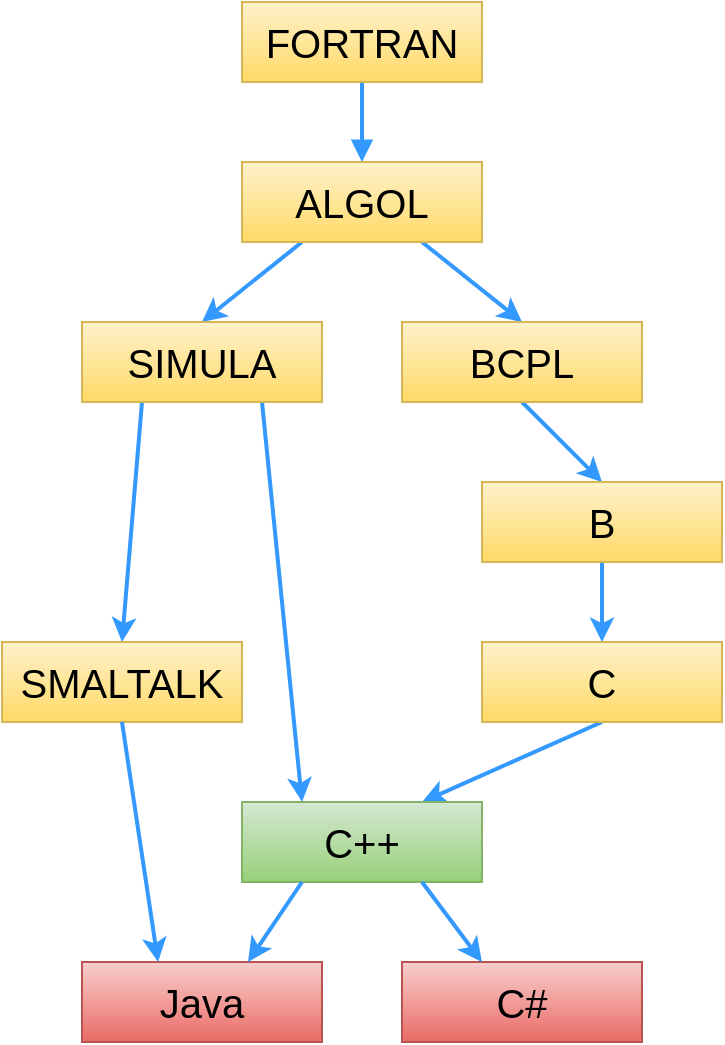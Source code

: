 <mxfile version="24.7.17">
  <diagram name="Page-1" id="HL9tpl2mjup6W_uzbUZZ">
    <mxGraphModel dx="1242" dy="809" grid="1" gridSize="10" guides="1" tooltips="1" connect="1" arrows="1" fold="1" page="1" pageScale="1" pageWidth="1169" pageHeight="827" math="0" shadow="0">
      <root>
        <mxCell id="0" />
        <mxCell id="1" parent="0" />
        <mxCell id="gAmYSOkUOZpaXEnm3ixl-12" style="rounded=0;orthogonalLoop=1;jettySize=auto;html=1;exitX=0.5;exitY=1;exitDx=0;exitDy=0;entryX=0.5;entryY=0;entryDx=0;entryDy=0;strokeColor=#3399FF;endArrow=block;endFill=1;strokeWidth=2;fontColor=#000000;fontSize=20;" edge="1" parent="1" source="gAmYSOkUOZpaXEnm3ixl-1" target="gAmYSOkUOZpaXEnm3ixl-2">
          <mxGeometry relative="1" as="geometry" />
        </mxCell>
        <mxCell id="gAmYSOkUOZpaXEnm3ixl-1" value="FORTRAN" style="rounded=0;whiteSpace=wrap;html=1;fontStyle=0;fontSize=20;fillColor=#fff2cc;strokeColor=#d6b656;gradientColor=#ffd966;fontColor=#000000;" vertex="1" parent="1">
          <mxGeometry x="280" y="80" width="120" height="40" as="geometry" />
        </mxCell>
        <mxCell id="gAmYSOkUOZpaXEnm3ixl-13" style="rounded=0;orthogonalLoop=1;jettySize=auto;html=1;exitX=0.25;exitY=1;exitDx=0;exitDy=0;entryX=0.5;entryY=0;entryDx=0;entryDy=0;strokeColor=#3399FF;strokeWidth=2;fontColor=#000000;fontSize=20;" edge="1" parent="1" source="gAmYSOkUOZpaXEnm3ixl-2" target="gAmYSOkUOZpaXEnm3ixl-3">
          <mxGeometry relative="1" as="geometry" />
        </mxCell>
        <mxCell id="gAmYSOkUOZpaXEnm3ixl-14" style="rounded=0;orthogonalLoop=1;jettySize=auto;html=1;exitX=0.75;exitY=1;exitDx=0;exitDy=0;entryX=0.5;entryY=0;entryDx=0;entryDy=0;strokeColor=#3399FF;strokeWidth=2;fontColor=#000000;fontSize=20;" edge="1" parent="1" source="gAmYSOkUOZpaXEnm3ixl-2" target="gAmYSOkUOZpaXEnm3ixl-4">
          <mxGeometry relative="1" as="geometry" />
        </mxCell>
        <mxCell id="gAmYSOkUOZpaXEnm3ixl-2" value="ALGOL" style="rounded=0;whiteSpace=wrap;html=1;fontStyle=0;fontSize=20;fillColor=#fff2cc;strokeColor=#d6b656;gradientColor=#ffd966;fontColor=#000000;" vertex="1" parent="1">
          <mxGeometry x="280" y="160" width="120" height="40" as="geometry" />
        </mxCell>
        <mxCell id="gAmYSOkUOZpaXEnm3ixl-17" style="rounded=0;orthogonalLoop=1;jettySize=auto;html=1;exitX=0.25;exitY=1;exitDx=0;exitDy=0;entryX=0.5;entryY=0;entryDx=0;entryDy=0;strokeColor=#3399FF;strokeWidth=2;fontColor=#000000;fontSize=20;" edge="1" parent="1" source="gAmYSOkUOZpaXEnm3ixl-3" target="gAmYSOkUOZpaXEnm3ixl-8">
          <mxGeometry relative="1" as="geometry" />
        </mxCell>
        <mxCell id="gAmYSOkUOZpaXEnm3ixl-18" style="rounded=0;orthogonalLoop=1;jettySize=auto;html=1;exitX=0.75;exitY=1;exitDx=0;exitDy=0;entryX=0.25;entryY=0;entryDx=0;entryDy=0;strokeColor=#3399FF;strokeWidth=2;fontColor=#000000;fontSize=20;" edge="1" parent="1" source="gAmYSOkUOZpaXEnm3ixl-3" target="gAmYSOkUOZpaXEnm3ixl-7">
          <mxGeometry relative="1" as="geometry" />
        </mxCell>
        <mxCell id="gAmYSOkUOZpaXEnm3ixl-3" value="SIMULA" style="rounded=0;whiteSpace=wrap;html=1;fontStyle=0;fontSize=20;fillColor=#fff2cc;strokeColor=#d6b656;gradientColor=#ffd966;fontColor=#000000;" vertex="1" parent="1">
          <mxGeometry x="200" y="240" width="120" height="40" as="geometry" />
        </mxCell>
        <mxCell id="gAmYSOkUOZpaXEnm3ixl-15" style="rounded=0;orthogonalLoop=1;jettySize=auto;html=1;exitX=0.5;exitY=1;exitDx=0;exitDy=0;entryX=0.5;entryY=0;entryDx=0;entryDy=0;strokeColor=#3399FF;strokeWidth=2;fontColor=#000000;fontSize=20;" edge="1" parent="1" source="gAmYSOkUOZpaXEnm3ixl-4" target="gAmYSOkUOZpaXEnm3ixl-5">
          <mxGeometry relative="1" as="geometry" />
        </mxCell>
        <mxCell id="gAmYSOkUOZpaXEnm3ixl-4" value="BCPL" style="rounded=0;whiteSpace=wrap;html=1;fontStyle=0;fontSize=20;fillColor=#fff2cc;strokeColor=#d6b656;gradientColor=#ffd966;fontColor=#000000;" vertex="1" parent="1">
          <mxGeometry x="360" y="240" width="120" height="40" as="geometry" />
        </mxCell>
        <mxCell id="gAmYSOkUOZpaXEnm3ixl-16" style="rounded=0;orthogonalLoop=1;jettySize=auto;html=1;exitX=0.5;exitY=1;exitDx=0;exitDy=0;entryX=0.5;entryY=0;entryDx=0;entryDy=0;strokeColor=#3399FF;strokeWidth=2;fontColor=#000000;fontSize=20;" edge="1" parent="1" source="gAmYSOkUOZpaXEnm3ixl-5" target="gAmYSOkUOZpaXEnm3ixl-6">
          <mxGeometry relative="1" as="geometry" />
        </mxCell>
        <mxCell id="gAmYSOkUOZpaXEnm3ixl-5" value="B" style="rounded=0;whiteSpace=wrap;html=1;fontStyle=0;fontSize=20;fillColor=#fff2cc;strokeColor=#d6b656;gradientColor=#ffd966;fontColor=#000000;" vertex="1" parent="1">
          <mxGeometry x="400" y="320" width="120" height="40" as="geometry" />
        </mxCell>
        <mxCell id="gAmYSOkUOZpaXEnm3ixl-20" style="rounded=0;orthogonalLoop=1;jettySize=auto;html=1;exitX=0.5;exitY=1;exitDx=0;exitDy=0;entryX=0.75;entryY=0;entryDx=0;entryDy=0;strokeColor=#3399FF;strokeWidth=2;fontColor=#000000;fontSize=20;" edge="1" parent="1" source="gAmYSOkUOZpaXEnm3ixl-6" target="gAmYSOkUOZpaXEnm3ixl-7">
          <mxGeometry relative="1" as="geometry" />
        </mxCell>
        <mxCell id="gAmYSOkUOZpaXEnm3ixl-6" value="C" style="rounded=0;whiteSpace=wrap;html=1;fontStyle=0;fontSize=20;fillColor=#fff2cc;strokeColor=#d6b656;gradientColor=#ffd966;fontColor=#000000;" vertex="1" parent="1">
          <mxGeometry x="400" y="400" width="120" height="40" as="geometry" />
        </mxCell>
        <mxCell id="gAmYSOkUOZpaXEnm3ixl-7" value="C++" style="rounded=0;whiteSpace=wrap;html=1;fillColor=#d5e8d4;strokeColor=#82b366;fontStyle=0;fontSize=20;gradientColor=#97d077;fontColor=#000000;" vertex="1" parent="1">
          <mxGeometry x="280" y="480" width="120" height="40" as="geometry" />
        </mxCell>
        <mxCell id="gAmYSOkUOZpaXEnm3ixl-8" value="SMALTALK" style="rounded=0;whiteSpace=wrap;html=1;fontStyle=0;fontSize=20;fillColor=#fff2cc;strokeColor=#d6b656;gradientColor=#ffd966;fontColor=#000000;" vertex="1" parent="1">
          <mxGeometry x="160" y="400" width="120" height="40" as="geometry" />
        </mxCell>
        <mxCell id="gAmYSOkUOZpaXEnm3ixl-9" value="Java" style="rounded=0;whiteSpace=wrap;html=1;fontStyle=0;fontSize=20;fillColor=#f8cecc;strokeColor=#b85450;gradientColor=#ea6b66;fontColor=#000000;" vertex="1" parent="1">
          <mxGeometry x="200" y="560" width="120" height="40" as="geometry" />
        </mxCell>
        <mxCell id="gAmYSOkUOZpaXEnm3ixl-10" value="C#" style="rounded=0;whiteSpace=wrap;html=1;fontStyle=0;fontSize=20;fillColor=#f8cecc;strokeColor=#b85450;gradientColor=#ea6b66;fontColor=#000000;" vertex="1" parent="1">
          <mxGeometry x="360" y="560" width="120" height="40" as="geometry" />
        </mxCell>
        <mxCell id="gAmYSOkUOZpaXEnm3ixl-21" style="rounded=0;orthogonalLoop=1;jettySize=auto;html=1;exitX=0.5;exitY=1;exitDx=0;exitDy=0;entryX=0.317;entryY=0;entryDx=0;entryDy=0;entryPerimeter=0;strokeColor=#3399FF;strokeWidth=2;fontColor=#000000;fontSize=20;" edge="1" parent="1" source="gAmYSOkUOZpaXEnm3ixl-8" target="gAmYSOkUOZpaXEnm3ixl-9">
          <mxGeometry relative="1" as="geometry" />
        </mxCell>
        <mxCell id="gAmYSOkUOZpaXEnm3ixl-22" style="rounded=0;orthogonalLoop=1;jettySize=auto;html=1;exitX=0.25;exitY=1;exitDx=0;exitDy=0;strokeColor=#3399FF;strokeWidth=2;fontColor=#000000;fontSize=20;" edge="1" parent="1" source="gAmYSOkUOZpaXEnm3ixl-7">
          <mxGeometry relative="1" as="geometry">
            <mxPoint x="283" y="560" as="targetPoint" />
          </mxGeometry>
        </mxCell>
        <mxCell id="gAmYSOkUOZpaXEnm3ixl-23" style="rounded=0;orthogonalLoop=1;jettySize=auto;html=1;exitX=0.75;exitY=1;exitDx=0;exitDy=0;entryX=0.333;entryY=0;entryDx=0;entryDy=0;entryPerimeter=0;strokeColor=#3399FF;strokeWidth=2;fontColor=#000000;fontSize=20;" edge="1" parent="1" source="gAmYSOkUOZpaXEnm3ixl-7" target="gAmYSOkUOZpaXEnm3ixl-10">
          <mxGeometry relative="1" as="geometry" />
        </mxCell>
      </root>
    </mxGraphModel>
  </diagram>
</mxfile>
